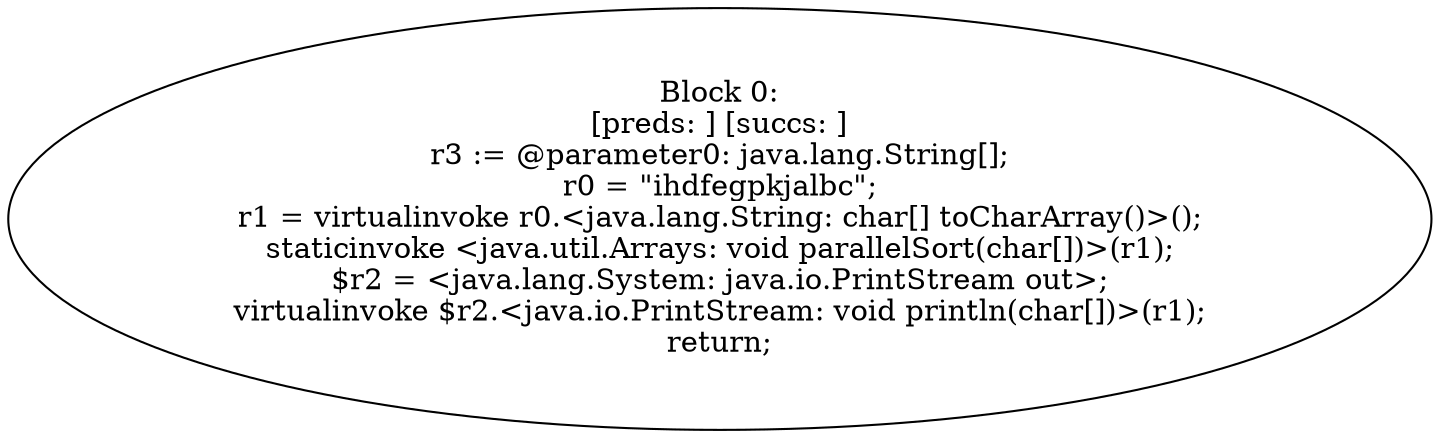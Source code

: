 digraph "unitGraph" {
    "Block 0:
[preds: ] [succs: ]
r3 := @parameter0: java.lang.String[];
r0 = \"ihdfegpkjalbc\";
r1 = virtualinvoke r0.<java.lang.String: char[] toCharArray()>();
staticinvoke <java.util.Arrays: void parallelSort(char[])>(r1);
$r2 = <java.lang.System: java.io.PrintStream out>;
virtualinvoke $r2.<java.io.PrintStream: void println(char[])>(r1);
return;
"
}

